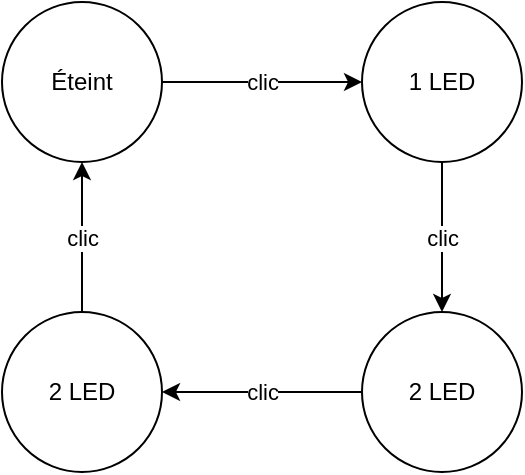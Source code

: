 <mxfile version="26.0.9">
  <diagram name="c03_exo_02" id="8ce9d11a-91a2-4d17-14d8-a56ed91bf033">
    <mxGraphModel dx="1434" dy="836" grid="1" gridSize="10" guides="1" tooltips="1" connect="1" arrows="1" fold="1" page="1" pageScale="1" pageWidth="1100" pageHeight="850" background="none" math="0" shadow="0">
      <root>
        <mxCell id="0" />
        <mxCell id="1" parent="0" />
        <mxCell id="kNpxg72YMgbKhvOKtuwA-6" value="clic" style="edgeStyle=orthogonalEdgeStyle;rounded=0;orthogonalLoop=1;jettySize=auto;html=1;" edge="1" parent="1" source="kNpxg72YMgbKhvOKtuwA-1" target="kNpxg72YMgbKhvOKtuwA-2">
          <mxGeometry relative="1" as="geometry" />
        </mxCell>
        <mxCell id="kNpxg72YMgbKhvOKtuwA-1" value="Éteint" style="ellipse;whiteSpace=wrap;html=1;aspect=fixed;" vertex="1" parent="1">
          <mxGeometry x="230" y="190" width="80" height="80" as="geometry" />
        </mxCell>
        <mxCell id="kNpxg72YMgbKhvOKtuwA-7" value="clic" style="edgeStyle=orthogonalEdgeStyle;rounded=0;orthogonalLoop=1;jettySize=auto;html=1;" edge="1" parent="1" source="kNpxg72YMgbKhvOKtuwA-2" target="kNpxg72YMgbKhvOKtuwA-3">
          <mxGeometry relative="1" as="geometry" />
        </mxCell>
        <mxCell id="kNpxg72YMgbKhvOKtuwA-2" value="1 LED" style="ellipse;whiteSpace=wrap;html=1;aspect=fixed;" vertex="1" parent="1">
          <mxGeometry x="410" y="190" width="80" height="80" as="geometry" />
        </mxCell>
        <mxCell id="kNpxg72YMgbKhvOKtuwA-5" value="clic" style="edgeStyle=orthogonalEdgeStyle;rounded=0;orthogonalLoop=1;jettySize=auto;html=1;" edge="1" parent="1" source="kNpxg72YMgbKhvOKtuwA-3" target="kNpxg72YMgbKhvOKtuwA-4">
          <mxGeometry relative="1" as="geometry" />
        </mxCell>
        <mxCell id="kNpxg72YMgbKhvOKtuwA-3" value="2 LED" style="ellipse;whiteSpace=wrap;html=1;aspect=fixed;" vertex="1" parent="1">
          <mxGeometry x="410" y="345" width="80" height="80" as="geometry" />
        </mxCell>
        <mxCell id="kNpxg72YMgbKhvOKtuwA-8" value="clic" style="edgeStyle=orthogonalEdgeStyle;rounded=0;orthogonalLoop=1;jettySize=auto;html=1;" edge="1" parent="1" source="kNpxg72YMgbKhvOKtuwA-4" target="kNpxg72YMgbKhvOKtuwA-1">
          <mxGeometry relative="1" as="geometry" />
        </mxCell>
        <mxCell id="kNpxg72YMgbKhvOKtuwA-4" value="2 LED" style="ellipse;whiteSpace=wrap;html=1;aspect=fixed;" vertex="1" parent="1">
          <mxGeometry x="230" y="345" width="80" height="80" as="geometry" />
        </mxCell>
      </root>
    </mxGraphModel>
  </diagram>
</mxfile>
